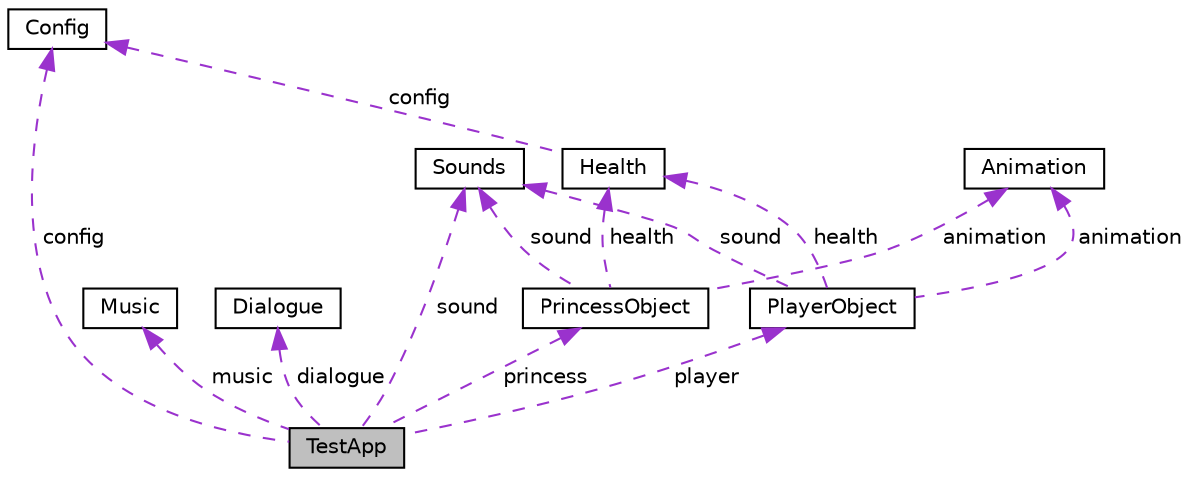digraph "TestApp"
{
  edge [fontname="Helvetica",fontsize="10",labelfontname="Helvetica",labelfontsize="10"];
  node [fontname="Helvetica",fontsize="10",shape=record];
  Node1 [label="TestApp",height=0.2,width=0.4,color="black", fillcolor="grey75", style="filled", fontcolor="black"];
  Node2 -> Node1 [dir="back",color="darkorchid3",fontsize="10",style="dashed",label=" config" ,fontname="Helvetica"];
  Node2 [label="Config",height=0.2,width=0.4,color="black", fillcolor="white", style="filled",URL="$classConfig.html"];
  Node3 -> Node1 [dir="back",color="darkorchid3",fontsize="10",style="dashed",label=" music" ,fontname="Helvetica"];
  Node3 [label="Music",height=0.2,width=0.4,color="black", fillcolor="white", style="filled",URL="$classMusic.html"];
  Node4 -> Node1 [dir="back",color="darkorchid3",fontsize="10",style="dashed",label=" dialogue" ,fontname="Helvetica"];
  Node4 [label="Dialogue",height=0.2,width=0.4,color="black", fillcolor="white", style="filled",URL="$classDialogue.html"];
  Node5 -> Node1 [dir="back",color="darkorchid3",fontsize="10",style="dashed",label=" sound" ,fontname="Helvetica"];
  Node5 [label="Sounds",height=0.2,width=0.4,color="black", fillcolor="white", style="filled",URL="$classSounds.html"];
  Node6 -> Node1 [dir="back",color="darkorchid3",fontsize="10",style="dashed",label=" player" ,fontname="Helvetica"];
  Node6 [label="PlayerObject",height=0.2,width=0.4,color="black", fillcolor="white", style="filled",URL="$classPlayerObject.html"];
  Node5 -> Node6 [dir="back",color="darkorchid3",fontsize="10",style="dashed",label=" sound" ,fontname="Helvetica"];
  Node7 -> Node6 [dir="back",color="darkorchid3",fontsize="10",style="dashed",label=" health" ,fontname="Helvetica"];
  Node7 [label="Health",height=0.2,width=0.4,color="black", fillcolor="white", style="filled",URL="$classHealth.html"];
  Node2 -> Node7 [dir="back",color="darkorchid3",fontsize="10",style="dashed",label=" config" ,fontname="Helvetica"];
  Node8 -> Node6 [dir="back",color="darkorchid3",fontsize="10",style="dashed",label=" animation" ,fontname="Helvetica"];
  Node8 [label="Animation",height=0.2,width=0.4,color="black", fillcolor="white", style="filled",URL="$classAnimation.html"];
  Node9 -> Node1 [dir="back",color="darkorchid3",fontsize="10",style="dashed",label=" princess" ,fontname="Helvetica"];
  Node9 [label="PrincessObject",height=0.2,width=0.4,color="black", fillcolor="white", style="filled",URL="$classPrincessObject.html"];
  Node5 -> Node9 [dir="back",color="darkorchid3",fontsize="10",style="dashed",label=" sound" ,fontname="Helvetica"];
  Node7 -> Node9 [dir="back",color="darkorchid3",fontsize="10",style="dashed",label=" health" ,fontname="Helvetica"];
  Node8 -> Node9 [dir="back",color="darkorchid3",fontsize="10",style="dashed",label=" animation" ,fontname="Helvetica"];
}
